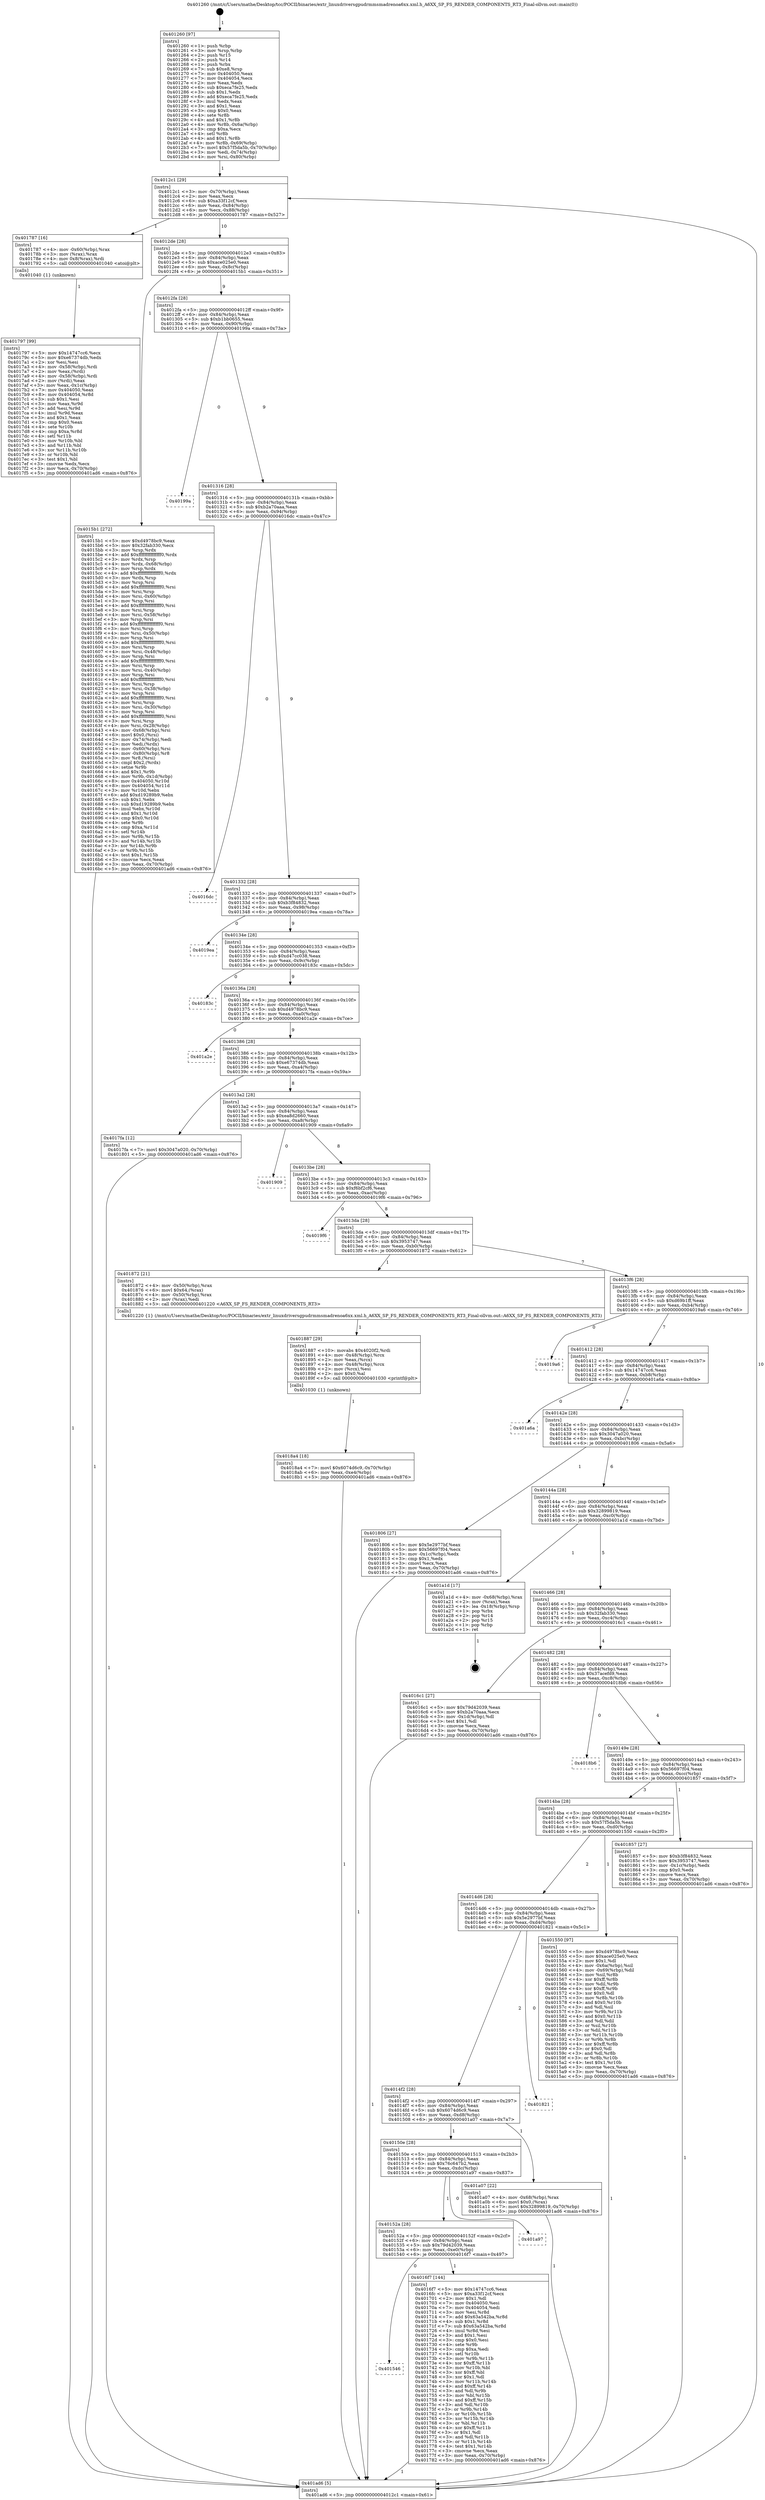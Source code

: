 digraph "0x401260" {
  label = "0x401260 (/mnt/c/Users/mathe/Desktop/tcc/POCII/binaries/extr_linuxdriversgpudrmmsmadrenoa6xx.xml.h_A6XX_SP_FS_RENDER_COMPONENTS_RT3_Final-ollvm.out::main(0))"
  labelloc = "t"
  node[shape=record]

  Entry [label="",width=0.3,height=0.3,shape=circle,fillcolor=black,style=filled]
  "0x4012c1" [label="{
     0x4012c1 [29]\l
     | [instrs]\l
     &nbsp;&nbsp;0x4012c1 \<+3\>: mov -0x70(%rbp),%eax\l
     &nbsp;&nbsp;0x4012c4 \<+2\>: mov %eax,%ecx\l
     &nbsp;&nbsp;0x4012c6 \<+6\>: sub $0xa33f12cf,%ecx\l
     &nbsp;&nbsp;0x4012cc \<+6\>: mov %eax,-0x84(%rbp)\l
     &nbsp;&nbsp;0x4012d2 \<+6\>: mov %ecx,-0x88(%rbp)\l
     &nbsp;&nbsp;0x4012d8 \<+6\>: je 0000000000401787 \<main+0x527\>\l
  }"]
  "0x401787" [label="{
     0x401787 [16]\l
     | [instrs]\l
     &nbsp;&nbsp;0x401787 \<+4\>: mov -0x60(%rbp),%rax\l
     &nbsp;&nbsp;0x40178b \<+3\>: mov (%rax),%rax\l
     &nbsp;&nbsp;0x40178e \<+4\>: mov 0x8(%rax),%rdi\l
     &nbsp;&nbsp;0x401792 \<+5\>: call 0000000000401040 \<atoi@plt\>\l
     | [calls]\l
     &nbsp;&nbsp;0x401040 \{1\} (unknown)\l
  }"]
  "0x4012de" [label="{
     0x4012de [28]\l
     | [instrs]\l
     &nbsp;&nbsp;0x4012de \<+5\>: jmp 00000000004012e3 \<main+0x83\>\l
     &nbsp;&nbsp;0x4012e3 \<+6\>: mov -0x84(%rbp),%eax\l
     &nbsp;&nbsp;0x4012e9 \<+5\>: sub $0xace025e0,%eax\l
     &nbsp;&nbsp;0x4012ee \<+6\>: mov %eax,-0x8c(%rbp)\l
     &nbsp;&nbsp;0x4012f4 \<+6\>: je 00000000004015b1 \<main+0x351\>\l
  }"]
  Exit [label="",width=0.3,height=0.3,shape=circle,fillcolor=black,style=filled,peripheries=2]
  "0x4015b1" [label="{
     0x4015b1 [272]\l
     | [instrs]\l
     &nbsp;&nbsp;0x4015b1 \<+5\>: mov $0xd4978bc9,%eax\l
     &nbsp;&nbsp;0x4015b6 \<+5\>: mov $0x32fab330,%ecx\l
     &nbsp;&nbsp;0x4015bb \<+3\>: mov %rsp,%rdx\l
     &nbsp;&nbsp;0x4015be \<+4\>: add $0xfffffffffffffff0,%rdx\l
     &nbsp;&nbsp;0x4015c2 \<+3\>: mov %rdx,%rsp\l
     &nbsp;&nbsp;0x4015c5 \<+4\>: mov %rdx,-0x68(%rbp)\l
     &nbsp;&nbsp;0x4015c9 \<+3\>: mov %rsp,%rdx\l
     &nbsp;&nbsp;0x4015cc \<+4\>: add $0xfffffffffffffff0,%rdx\l
     &nbsp;&nbsp;0x4015d0 \<+3\>: mov %rdx,%rsp\l
     &nbsp;&nbsp;0x4015d3 \<+3\>: mov %rsp,%rsi\l
     &nbsp;&nbsp;0x4015d6 \<+4\>: add $0xfffffffffffffff0,%rsi\l
     &nbsp;&nbsp;0x4015da \<+3\>: mov %rsi,%rsp\l
     &nbsp;&nbsp;0x4015dd \<+4\>: mov %rsi,-0x60(%rbp)\l
     &nbsp;&nbsp;0x4015e1 \<+3\>: mov %rsp,%rsi\l
     &nbsp;&nbsp;0x4015e4 \<+4\>: add $0xfffffffffffffff0,%rsi\l
     &nbsp;&nbsp;0x4015e8 \<+3\>: mov %rsi,%rsp\l
     &nbsp;&nbsp;0x4015eb \<+4\>: mov %rsi,-0x58(%rbp)\l
     &nbsp;&nbsp;0x4015ef \<+3\>: mov %rsp,%rsi\l
     &nbsp;&nbsp;0x4015f2 \<+4\>: add $0xfffffffffffffff0,%rsi\l
     &nbsp;&nbsp;0x4015f6 \<+3\>: mov %rsi,%rsp\l
     &nbsp;&nbsp;0x4015f9 \<+4\>: mov %rsi,-0x50(%rbp)\l
     &nbsp;&nbsp;0x4015fd \<+3\>: mov %rsp,%rsi\l
     &nbsp;&nbsp;0x401600 \<+4\>: add $0xfffffffffffffff0,%rsi\l
     &nbsp;&nbsp;0x401604 \<+3\>: mov %rsi,%rsp\l
     &nbsp;&nbsp;0x401607 \<+4\>: mov %rsi,-0x48(%rbp)\l
     &nbsp;&nbsp;0x40160b \<+3\>: mov %rsp,%rsi\l
     &nbsp;&nbsp;0x40160e \<+4\>: add $0xfffffffffffffff0,%rsi\l
     &nbsp;&nbsp;0x401612 \<+3\>: mov %rsi,%rsp\l
     &nbsp;&nbsp;0x401615 \<+4\>: mov %rsi,-0x40(%rbp)\l
     &nbsp;&nbsp;0x401619 \<+3\>: mov %rsp,%rsi\l
     &nbsp;&nbsp;0x40161c \<+4\>: add $0xfffffffffffffff0,%rsi\l
     &nbsp;&nbsp;0x401620 \<+3\>: mov %rsi,%rsp\l
     &nbsp;&nbsp;0x401623 \<+4\>: mov %rsi,-0x38(%rbp)\l
     &nbsp;&nbsp;0x401627 \<+3\>: mov %rsp,%rsi\l
     &nbsp;&nbsp;0x40162a \<+4\>: add $0xfffffffffffffff0,%rsi\l
     &nbsp;&nbsp;0x40162e \<+3\>: mov %rsi,%rsp\l
     &nbsp;&nbsp;0x401631 \<+4\>: mov %rsi,-0x30(%rbp)\l
     &nbsp;&nbsp;0x401635 \<+3\>: mov %rsp,%rsi\l
     &nbsp;&nbsp;0x401638 \<+4\>: add $0xfffffffffffffff0,%rsi\l
     &nbsp;&nbsp;0x40163c \<+3\>: mov %rsi,%rsp\l
     &nbsp;&nbsp;0x40163f \<+4\>: mov %rsi,-0x28(%rbp)\l
     &nbsp;&nbsp;0x401643 \<+4\>: mov -0x68(%rbp),%rsi\l
     &nbsp;&nbsp;0x401647 \<+6\>: movl $0x0,(%rsi)\l
     &nbsp;&nbsp;0x40164d \<+3\>: mov -0x74(%rbp),%edi\l
     &nbsp;&nbsp;0x401650 \<+2\>: mov %edi,(%rdx)\l
     &nbsp;&nbsp;0x401652 \<+4\>: mov -0x60(%rbp),%rsi\l
     &nbsp;&nbsp;0x401656 \<+4\>: mov -0x80(%rbp),%r8\l
     &nbsp;&nbsp;0x40165a \<+3\>: mov %r8,(%rsi)\l
     &nbsp;&nbsp;0x40165d \<+3\>: cmpl $0x2,(%rdx)\l
     &nbsp;&nbsp;0x401660 \<+4\>: setne %r9b\l
     &nbsp;&nbsp;0x401664 \<+4\>: and $0x1,%r9b\l
     &nbsp;&nbsp;0x401668 \<+4\>: mov %r9b,-0x1d(%rbp)\l
     &nbsp;&nbsp;0x40166c \<+8\>: mov 0x404050,%r10d\l
     &nbsp;&nbsp;0x401674 \<+8\>: mov 0x404054,%r11d\l
     &nbsp;&nbsp;0x40167c \<+3\>: mov %r10d,%ebx\l
     &nbsp;&nbsp;0x40167f \<+6\>: add $0xd19289b9,%ebx\l
     &nbsp;&nbsp;0x401685 \<+3\>: sub $0x1,%ebx\l
     &nbsp;&nbsp;0x401688 \<+6\>: sub $0xd19289b9,%ebx\l
     &nbsp;&nbsp;0x40168e \<+4\>: imul %ebx,%r10d\l
     &nbsp;&nbsp;0x401692 \<+4\>: and $0x1,%r10d\l
     &nbsp;&nbsp;0x401696 \<+4\>: cmp $0x0,%r10d\l
     &nbsp;&nbsp;0x40169a \<+4\>: sete %r9b\l
     &nbsp;&nbsp;0x40169e \<+4\>: cmp $0xa,%r11d\l
     &nbsp;&nbsp;0x4016a2 \<+4\>: setl %r14b\l
     &nbsp;&nbsp;0x4016a6 \<+3\>: mov %r9b,%r15b\l
     &nbsp;&nbsp;0x4016a9 \<+3\>: and %r14b,%r15b\l
     &nbsp;&nbsp;0x4016ac \<+3\>: xor %r14b,%r9b\l
     &nbsp;&nbsp;0x4016af \<+3\>: or %r9b,%r15b\l
     &nbsp;&nbsp;0x4016b2 \<+4\>: test $0x1,%r15b\l
     &nbsp;&nbsp;0x4016b6 \<+3\>: cmovne %ecx,%eax\l
     &nbsp;&nbsp;0x4016b9 \<+3\>: mov %eax,-0x70(%rbp)\l
     &nbsp;&nbsp;0x4016bc \<+5\>: jmp 0000000000401ad6 \<main+0x876\>\l
  }"]
  "0x4012fa" [label="{
     0x4012fa [28]\l
     | [instrs]\l
     &nbsp;&nbsp;0x4012fa \<+5\>: jmp 00000000004012ff \<main+0x9f\>\l
     &nbsp;&nbsp;0x4012ff \<+6\>: mov -0x84(%rbp),%eax\l
     &nbsp;&nbsp;0x401305 \<+5\>: sub $0xb1bb0655,%eax\l
     &nbsp;&nbsp;0x40130a \<+6\>: mov %eax,-0x90(%rbp)\l
     &nbsp;&nbsp;0x401310 \<+6\>: je 000000000040199a \<main+0x73a\>\l
  }"]
  "0x4018a4" [label="{
     0x4018a4 [18]\l
     | [instrs]\l
     &nbsp;&nbsp;0x4018a4 \<+7\>: movl $0x6074d6c9,-0x70(%rbp)\l
     &nbsp;&nbsp;0x4018ab \<+6\>: mov %eax,-0xe4(%rbp)\l
     &nbsp;&nbsp;0x4018b1 \<+5\>: jmp 0000000000401ad6 \<main+0x876\>\l
  }"]
  "0x40199a" [label="{
     0x40199a\l
  }", style=dashed]
  "0x401316" [label="{
     0x401316 [28]\l
     | [instrs]\l
     &nbsp;&nbsp;0x401316 \<+5\>: jmp 000000000040131b \<main+0xbb\>\l
     &nbsp;&nbsp;0x40131b \<+6\>: mov -0x84(%rbp),%eax\l
     &nbsp;&nbsp;0x401321 \<+5\>: sub $0xb2a70aaa,%eax\l
     &nbsp;&nbsp;0x401326 \<+6\>: mov %eax,-0x94(%rbp)\l
     &nbsp;&nbsp;0x40132c \<+6\>: je 00000000004016dc \<main+0x47c\>\l
  }"]
  "0x401887" [label="{
     0x401887 [29]\l
     | [instrs]\l
     &nbsp;&nbsp;0x401887 \<+10\>: movabs $0x4020f2,%rdi\l
     &nbsp;&nbsp;0x401891 \<+4\>: mov -0x48(%rbp),%rcx\l
     &nbsp;&nbsp;0x401895 \<+2\>: mov %eax,(%rcx)\l
     &nbsp;&nbsp;0x401897 \<+4\>: mov -0x48(%rbp),%rcx\l
     &nbsp;&nbsp;0x40189b \<+2\>: mov (%rcx),%esi\l
     &nbsp;&nbsp;0x40189d \<+2\>: mov $0x0,%al\l
     &nbsp;&nbsp;0x40189f \<+5\>: call 0000000000401030 \<printf@plt\>\l
     | [calls]\l
     &nbsp;&nbsp;0x401030 \{1\} (unknown)\l
  }"]
  "0x4016dc" [label="{
     0x4016dc\l
  }", style=dashed]
  "0x401332" [label="{
     0x401332 [28]\l
     | [instrs]\l
     &nbsp;&nbsp;0x401332 \<+5\>: jmp 0000000000401337 \<main+0xd7\>\l
     &nbsp;&nbsp;0x401337 \<+6\>: mov -0x84(%rbp),%eax\l
     &nbsp;&nbsp;0x40133d \<+5\>: sub $0xb3f84832,%eax\l
     &nbsp;&nbsp;0x401342 \<+6\>: mov %eax,-0x98(%rbp)\l
     &nbsp;&nbsp;0x401348 \<+6\>: je 00000000004019ea \<main+0x78a\>\l
  }"]
  "0x401797" [label="{
     0x401797 [99]\l
     | [instrs]\l
     &nbsp;&nbsp;0x401797 \<+5\>: mov $0x14747cc6,%ecx\l
     &nbsp;&nbsp;0x40179c \<+5\>: mov $0xe67374db,%edx\l
     &nbsp;&nbsp;0x4017a1 \<+2\>: xor %esi,%esi\l
     &nbsp;&nbsp;0x4017a3 \<+4\>: mov -0x58(%rbp),%rdi\l
     &nbsp;&nbsp;0x4017a7 \<+2\>: mov %eax,(%rdi)\l
     &nbsp;&nbsp;0x4017a9 \<+4\>: mov -0x58(%rbp),%rdi\l
     &nbsp;&nbsp;0x4017ad \<+2\>: mov (%rdi),%eax\l
     &nbsp;&nbsp;0x4017af \<+3\>: mov %eax,-0x1c(%rbp)\l
     &nbsp;&nbsp;0x4017b2 \<+7\>: mov 0x404050,%eax\l
     &nbsp;&nbsp;0x4017b9 \<+8\>: mov 0x404054,%r8d\l
     &nbsp;&nbsp;0x4017c1 \<+3\>: sub $0x1,%esi\l
     &nbsp;&nbsp;0x4017c4 \<+3\>: mov %eax,%r9d\l
     &nbsp;&nbsp;0x4017c7 \<+3\>: add %esi,%r9d\l
     &nbsp;&nbsp;0x4017ca \<+4\>: imul %r9d,%eax\l
     &nbsp;&nbsp;0x4017ce \<+3\>: and $0x1,%eax\l
     &nbsp;&nbsp;0x4017d1 \<+3\>: cmp $0x0,%eax\l
     &nbsp;&nbsp;0x4017d4 \<+4\>: sete %r10b\l
     &nbsp;&nbsp;0x4017d8 \<+4\>: cmp $0xa,%r8d\l
     &nbsp;&nbsp;0x4017dc \<+4\>: setl %r11b\l
     &nbsp;&nbsp;0x4017e0 \<+3\>: mov %r10b,%bl\l
     &nbsp;&nbsp;0x4017e3 \<+3\>: and %r11b,%bl\l
     &nbsp;&nbsp;0x4017e6 \<+3\>: xor %r11b,%r10b\l
     &nbsp;&nbsp;0x4017e9 \<+3\>: or %r10b,%bl\l
     &nbsp;&nbsp;0x4017ec \<+3\>: test $0x1,%bl\l
     &nbsp;&nbsp;0x4017ef \<+3\>: cmovne %edx,%ecx\l
     &nbsp;&nbsp;0x4017f2 \<+3\>: mov %ecx,-0x70(%rbp)\l
     &nbsp;&nbsp;0x4017f5 \<+5\>: jmp 0000000000401ad6 \<main+0x876\>\l
  }"]
  "0x4019ea" [label="{
     0x4019ea\l
  }", style=dashed]
  "0x40134e" [label="{
     0x40134e [28]\l
     | [instrs]\l
     &nbsp;&nbsp;0x40134e \<+5\>: jmp 0000000000401353 \<main+0xf3\>\l
     &nbsp;&nbsp;0x401353 \<+6\>: mov -0x84(%rbp),%eax\l
     &nbsp;&nbsp;0x401359 \<+5\>: sub $0xd47cc038,%eax\l
     &nbsp;&nbsp;0x40135e \<+6\>: mov %eax,-0x9c(%rbp)\l
     &nbsp;&nbsp;0x401364 \<+6\>: je 000000000040183c \<main+0x5dc\>\l
  }"]
  "0x401546" [label="{
     0x401546\l
  }", style=dashed]
  "0x40183c" [label="{
     0x40183c\l
  }", style=dashed]
  "0x40136a" [label="{
     0x40136a [28]\l
     | [instrs]\l
     &nbsp;&nbsp;0x40136a \<+5\>: jmp 000000000040136f \<main+0x10f\>\l
     &nbsp;&nbsp;0x40136f \<+6\>: mov -0x84(%rbp),%eax\l
     &nbsp;&nbsp;0x401375 \<+5\>: sub $0xd4978bc9,%eax\l
     &nbsp;&nbsp;0x40137a \<+6\>: mov %eax,-0xa0(%rbp)\l
     &nbsp;&nbsp;0x401380 \<+6\>: je 0000000000401a2e \<main+0x7ce\>\l
  }"]
  "0x4016f7" [label="{
     0x4016f7 [144]\l
     | [instrs]\l
     &nbsp;&nbsp;0x4016f7 \<+5\>: mov $0x14747cc6,%eax\l
     &nbsp;&nbsp;0x4016fc \<+5\>: mov $0xa33f12cf,%ecx\l
     &nbsp;&nbsp;0x401701 \<+2\>: mov $0x1,%dl\l
     &nbsp;&nbsp;0x401703 \<+7\>: mov 0x404050,%esi\l
     &nbsp;&nbsp;0x40170a \<+7\>: mov 0x404054,%edi\l
     &nbsp;&nbsp;0x401711 \<+3\>: mov %esi,%r8d\l
     &nbsp;&nbsp;0x401714 \<+7\>: add $0x63a542ba,%r8d\l
     &nbsp;&nbsp;0x40171b \<+4\>: sub $0x1,%r8d\l
     &nbsp;&nbsp;0x40171f \<+7\>: sub $0x63a542ba,%r8d\l
     &nbsp;&nbsp;0x401726 \<+4\>: imul %r8d,%esi\l
     &nbsp;&nbsp;0x40172a \<+3\>: and $0x1,%esi\l
     &nbsp;&nbsp;0x40172d \<+3\>: cmp $0x0,%esi\l
     &nbsp;&nbsp;0x401730 \<+4\>: sete %r9b\l
     &nbsp;&nbsp;0x401734 \<+3\>: cmp $0xa,%edi\l
     &nbsp;&nbsp;0x401737 \<+4\>: setl %r10b\l
     &nbsp;&nbsp;0x40173b \<+3\>: mov %r9b,%r11b\l
     &nbsp;&nbsp;0x40173e \<+4\>: xor $0xff,%r11b\l
     &nbsp;&nbsp;0x401742 \<+3\>: mov %r10b,%bl\l
     &nbsp;&nbsp;0x401745 \<+3\>: xor $0xff,%bl\l
     &nbsp;&nbsp;0x401748 \<+3\>: xor $0x1,%dl\l
     &nbsp;&nbsp;0x40174b \<+3\>: mov %r11b,%r14b\l
     &nbsp;&nbsp;0x40174e \<+4\>: and $0xff,%r14b\l
     &nbsp;&nbsp;0x401752 \<+3\>: and %dl,%r9b\l
     &nbsp;&nbsp;0x401755 \<+3\>: mov %bl,%r15b\l
     &nbsp;&nbsp;0x401758 \<+4\>: and $0xff,%r15b\l
     &nbsp;&nbsp;0x40175c \<+3\>: and %dl,%r10b\l
     &nbsp;&nbsp;0x40175f \<+3\>: or %r9b,%r14b\l
     &nbsp;&nbsp;0x401762 \<+3\>: or %r10b,%r15b\l
     &nbsp;&nbsp;0x401765 \<+3\>: xor %r15b,%r14b\l
     &nbsp;&nbsp;0x401768 \<+3\>: or %bl,%r11b\l
     &nbsp;&nbsp;0x40176b \<+4\>: xor $0xff,%r11b\l
     &nbsp;&nbsp;0x40176f \<+3\>: or $0x1,%dl\l
     &nbsp;&nbsp;0x401772 \<+3\>: and %dl,%r11b\l
     &nbsp;&nbsp;0x401775 \<+3\>: or %r11b,%r14b\l
     &nbsp;&nbsp;0x401778 \<+4\>: test $0x1,%r14b\l
     &nbsp;&nbsp;0x40177c \<+3\>: cmovne %ecx,%eax\l
     &nbsp;&nbsp;0x40177f \<+3\>: mov %eax,-0x70(%rbp)\l
     &nbsp;&nbsp;0x401782 \<+5\>: jmp 0000000000401ad6 \<main+0x876\>\l
  }"]
  "0x401a2e" [label="{
     0x401a2e\l
  }", style=dashed]
  "0x401386" [label="{
     0x401386 [28]\l
     | [instrs]\l
     &nbsp;&nbsp;0x401386 \<+5\>: jmp 000000000040138b \<main+0x12b\>\l
     &nbsp;&nbsp;0x40138b \<+6\>: mov -0x84(%rbp),%eax\l
     &nbsp;&nbsp;0x401391 \<+5\>: sub $0xe67374db,%eax\l
     &nbsp;&nbsp;0x401396 \<+6\>: mov %eax,-0xa4(%rbp)\l
     &nbsp;&nbsp;0x40139c \<+6\>: je 00000000004017fa \<main+0x59a\>\l
  }"]
  "0x40152a" [label="{
     0x40152a [28]\l
     | [instrs]\l
     &nbsp;&nbsp;0x40152a \<+5\>: jmp 000000000040152f \<main+0x2cf\>\l
     &nbsp;&nbsp;0x40152f \<+6\>: mov -0x84(%rbp),%eax\l
     &nbsp;&nbsp;0x401535 \<+5\>: sub $0x79d42039,%eax\l
     &nbsp;&nbsp;0x40153a \<+6\>: mov %eax,-0xe0(%rbp)\l
     &nbsp;&nbsp;0x401540 \<+6\>: je 00000000004016f7 \<main+0x497\>\l
  }"]
  "0x4017fa" [label="{
     0x4017fa [12]\l
     | [instrs]\l
     &nbsp;&nbsp;0x4017fa \<+7\>: movl $0x3047a020,-0x70(%rbp)\l
     &nbsp;&nbsp;0x401801 \<+5\>: jmp 0000000000401ad6 \<main+0x876\>\l
  }"]
  "0x4013a2" [label="{
     0x4013a2 [28]\l
     | [instrs]\l
     &nbsp;&nbsp;0x4013a2 \<+5\>: jmp 00000000004013a7 \<main+0x147\>\l
     &nbsp;&nbsp;0x4013a7 \<+6\>: mov -0x84(%rbp),%eax\l
     &nbsp;&nbsp;0x4013ad \<+5\>: sub $0xea8d2660,%eax\l
     &nbsp;&nbsp;0x4013b2 \<+6\>: mov %eax,-0xa8(%rbp)\l
     &nbsp;&nbsp;0x4013b8 \<+6\>: je 0000000000401909 \<main+0x6a9\>\l
  }"]
  "0x401a97" [label="{
     0x401a97\l
  }", style=dashed]
  "0x401909" [label="{
     0x401909\l
  }", style=dashed]
  "0x4013be" [label="{
     0x4013be [28]\l
     | [instrs]\l
     &nbsp;&nbsp;0x4013be \<+5\>: jmp 00000000004013c3 \<main+0x163\>\l
     &nbsp;&nbsp;0x4013c3 \<+6\>: mov -0x84(%rbp),%eax\l
     &nbsp;&nbsp;0x4013c9 \<+5\>: sub $0xf6bf2cf6,%eax\l
     &nbsp;&nbsp;0x4013ce \<+6\>: mov %eax,-0xac(%rbp)\l
     &nbsp;&nbsp;0x4013d4 \<+6\>: je 00000000004019f6 \<main+0x796\>\l
  }"]
  "0x40150e" [label="{
     0x40150e [28]\l
     | [instrs]\l
     &nbsp;&nbsp;0x40150e \<+5\>: jmp 0000000000401513 \<main+0x2b3\>\l
     &nbsp;&nbsp;0x401513 \<+6\>: mov -0x84(%rbp),%eax\l
     &nbsp;&nbsp;0x401519 \<+5\>: sub $0x76c647b2,%eax\l
     &nbsp;&nbsp;0x40151e \<+6\>: mov %eax,-0xdc(%rbp)\l
     &nbsp;&nbsp;0x401524 \<+6\>: je 0000000000401a97 \<main+0x837\>\l
  }"]
  "0x4019f6" [label="{
     0x4019f6\l
  }", style=dashed]
  "0x4013da" [label="{
     0x4013da [28]\l
     | [instrs]\l
     &nbsp;&nbsp;0x4013da \<+5\>: jmp 00000000004013df \<main+0x17f\>\l
     &nbsp;&nbsp;0x4013df \<+6\>: mov -0x84(%rbp),%eax\l
     &nbsp;&nbsp;0x4013e5 \<+5\>: sub $0x3953747,%eax\l
     &nbsp;&nbsp;0x4013ea \<+6\>: mov %eax,-0xb0(%rbp)\l
     &nbsp;&nbsp;0x4013f0 \<+6\>: je 0000000000401872 \<main+0x612\>\l
  }"]
  "0x401a07" [label="{
     0x401a07 [22]\l
     | [instrs]\l
     &nbsp;&nbsp;0x401a07 \<+4\>: mov -0x68(%rbp),%rax\l
     &nbsp;&nbsp;0x401a0b \<+6\>: movl $0x0,(%rax)\l
     &nbsp;&nbsp;0x401a11 \<+7\>: movl $0x32899819,-0x70(%rbp)\l
     &nbsp;&nbsp;0x401a18 \<+5\>: jmp 0000000000401ad6 \<main+0x876\>\l
  }"]
  "0x401872" [label="{
     0x401872 [21]\l
     | [instrs]\l
     &nbsp;&nbsp;0x401872 \<+4\>: mov -0x50(%rbp),%rax\l
     &nbsp;&nbsp;0x401876 \<+6\>: movl $0x64,(%rax)\l
     &nbsp;&nbsp;0x40187c \<+4\>: mov -0x50(%rbp),%rax\l
     &nbsp;&nbsp;0x401880 \<+2\>: mov (%rax),%edi\l
     &nbsp;&nbsp;0x401882 \<+5\>: call 0000000000401220 \<A6XX_SP_FS_RENDER_COMPONENTS_RT3\>\l
     | [calls]\l
     &nbsp;&nbsp;0x401220 \{1\} (/mnt/c/Users/mathe/Desktop/tcc/POCII/binaries/extr_linuxdriversgpudrmmsmadrenoa6xx.xml.h_A6XX_SP_FS_RENDER_COMPONENTS_RT3_Final-ollvm.out::A6XX_SP_FS_RENDER_COMPONENTS_RT3)\l
  }"]
  "0x4013f6" [label="{
     0x4013f6 [28]\l
     | [instrs]\l
     &nbsp;&nbsp;0x4013f6 \<+5\>: jmp 00000000004013fb \<main+0x19b\>\l
     &nbsp;&nbsp;0x4013fb \<+6\>: mov -0x84(%rbp),%eax\l
     &nbsp;&nbsp;0x401401 \<+5\>: sub $0xd69b1ff,%eax\l
     &nbsp;&nbsp;0x401406 \<+6\>: mov %eax,-0xb4(%rbp)\l
     &nbsp;&nbsp;0x40140c \<+6\>: je 00000000004019a6 \<main+0x746\>\l
  }"]
  "0x4014f2" [label="{
     0x4014f2 [28]\l
     | [instrs]\l
     &nbsp;&nbsp;0x4014f2 \<+5\>: jmp 00000000004014f7 \<main+0x297\>\l
     &nbsp;&nbsp;0x4014f7 \<+6\>: mov -0x84(%rbp),%eax\l
     &nbsp;&nbsp;0x4014fd \<+5\>: sub $0x6074d6c9,%eax\l
     &nbsp;&nbsp;0x401502 \<+6\>: mov %eax,-0xd8(%rbp)\l
     &nbsp;&nbsp;0x401508 \<+6\>: je 0000000000401a07 \<main+0x7a7\>\l
  }"]
  "0x4019a6" [label="{
     0x4019a6\l
  }", style=dashed]
  "0x401412" [label="{
     0x401412 [28]\l
     | [instrs]\l
     &nbsp;&nbsp;0x401412 \<+5\>: jmp 0000000000401417 \<main+0x1b7\>\l
     &nbsp;&nbsp;0x401417 \<+6\>: mov -0x84(%rbp),%eax\l
     &nbsp;&nbsp;0x40141d \<+5\>: sub $0x14747cc6,%eax\l
     &nbsp;&nbsp;0x401422 \<+6\>: mov %eax,-0xb8(%rbp)\l
     &nbsp;&nbsp;0x401428 \<+6\>: je 0000000000401a6a \<main+0x80a\>\l
  }"]
  "0x401821" [label="{
     0x401821\l
  }", style=dashed]
  "0x401a6a" [label="{
     0x401a6a\l
  }", style=dashed]
  "0x40142e" [label="{
     0x40142e [28]\l
     | [instrs]\l
     &nbsp;&nbsp;0x40142e \<+5\>: jmp 0000000000401433 \<main+0x1d3\>\l
     &nbsp;&nbsp;0x401433 \<+6\>: mov -0x84(%rbp),%eax\l
     &nbsp;&nbsp;0x401439 \<+5\>: sub $0x3047a020,%eax\l
     &nbsp;&nbsp;0x40143e \<+6\>: mov %eax,-0xbc(%rbp)\l
     &nbsp;&nbsp;0x401444 \<+6\>: je 0000000000401806 \<main+0x5a6\>\l
  }"]
  "0x401260" [label="{
     0x401260 [97]\l
     | [instrs]\l
     &nbsp;&nbsp;0x401260 \<+1\>: push %rbp\l
     &nbsp;&nbsp;0x401261 \<+3\>: mov %rsp,%rbp\l
     &nbsp;&nbsp;0x401264 \<+2\>: push %r15\l
     &nbsp;&nbsp;0x401266 \<+2\>: push %r14\l
     &nbsp;&nbsp;0x401268 \<+1\>: push %rbx\l
     &nbsp;&nbsp;0x401269 \<+7\>: sub $0xe8,%rsp\l
     &nbsp;&nbsp;0x401270 \<+7\>: mov 0x404050,%eax\l
     &nbsp;&nbsp;0x401277 \<+7\>: mov 0x404054,%ecx\l
     &nbsp;&nbsp;0x40127e \<+2\>: mov %eax,%edx\l
     &nbsp;&nbsp;0x401280 \<+6\>: sub $0xeca7fe25,%edx\l
     &nbsp;&nbsp;0x401286 \<+3\>: sub $0x1,%edx\l
     &nbsp;&nbsp;0x401289 \<+6\>: add $0xeca7fe25,%edx\l
     &nbsp;&nbsp;0x40128f \<+3\>: imul %edx,%eax\l
     &nbsp;&nbsp;0x401292 \<+3\>: and $0x1,%eax\l
     &nbsp;&nbsp;0x401295 \<+3\>: cmp $0x0,%eax\l
     &nbsp;&nbsp;0x401298 \<+4\>: sete %r8b\l
     &nbsp;&nbsp;0x40129c \<+4\>: and $0x1,%r8b\l
     &nbsp;&nbsp;0x4012a0 \<+4\>: mov %r8b,-0x6a(%rbp)\l
     &nbsp;&nbsp;0x4012a4 \<+3\>: cmp $0xa,%ecx\l
     &nbsp;&nbsp;0x4012a7 \<+4\>: setl %r8b\l
     &nbsp;&nbsp;0x4012ab \<+4\>: and $0x1,%r8b\l
     &nbsp;&nbsp;0x4012af \<+4\>: mov %r8b,-0x69(%rbp)\l
     &nbsp;&nbsp;0x4012b3 \<+7\>: movl $0x57f5da5b,-0x70(%rbp)\l
     &nbsp;&nbsp;0x4012ba \<+3\>: mov %edi,-0x74(%rbp)\l
     &nbsp;&nbsp;0x4012bd \<+4\>: mov %rsi,-0x80(%rbp)\l
  }"]
  "0x401806" [label="{
     0x401806 [27]\l
     | [instrs]\l
     &nbsp;&nbsp;0x401806 \<+5\>: mov $0x5e2977bf,%eax\l
     &nbsp;&nbsp;0x40180b \<+5\>: mov $0x56697f04,%ecx\l
     &nbsp;&nbsp;0x401810 \<+3\>: mov -0x1c(%rbp),%edx\l
     &nbsp;&nbsp;0x401813 \<+3\>: cmp $0x1,%edx\l
     &nbsp;&nbsp;0x401816 \<+3\>: cmovl %ecx,%eax\l
     &nbsp;&nbsp;0x401819 \<+3\>: mov %eax,-0x70(%rbp)\l
     &nbsp;&nbsp;0x40181c \<+5\>: jmp 0000000000401ad6 \<main+0x876\>\l
  }"]
  "0x40144a" [label="{
     0x40144a [28]\l
     | [instrs]\l
     &nbsp;&nbsp;0x40144a \<+5\>: jmp 000000000040144f \<main+0x1ef\>\l
     &nbsp;&nbsp;0x40144f \<+6\>: mov -0x84(%rbp),%eax\l
     &nbsp;&nbsp;0x401455 \<+5\>: sub $0x32899819,%eax\l
     &nbsp;&nbsp;0x40145a \<+6\>: mov %eax,-0xc0(%rbp)\l
     &nbsp;&nbsp;0x401460 \<+6\>: je 0000000000401a1d \<main+0x7bd\>\l
  }"]
  "0x401ad6" [label="{
     0x401ad6 [5]\l
     | [instrs]\l
     &nbsp;&nbsp;0x401ad6 \<+5\>: jmp 00000000004012c1 \<main+0x61\>\l
  }"]
  "0x401a1d" [label="{
     0x401a1d [17]\l
     | [instrs]\l
     &nbsp;&nbsp;0x401a1d \<+4\>: mov -0x68(%rbp),%rax\l
     &nbsp;&nbsp;0x401a21 \<+2\>: mov (%rax),%eax\l
     &nbsp;&nbsp;0x401a23 \<+4\>: lea -0x18(%rbp),%rsp\l
     &nbsp;&nbsp;0x401a27 \<+1\>: pop %rbx\l
     &nbsp;&nbsp;0x401a28 \<+2\>: pop %r14\l
     &nbsp;&nbsp;0x401a2a \<+2\>: pop %r15\l
     &nbsp;&nbsp;0x401a2c \<+1\>: pop %rbp\l
     &nbsp;&nbsp;0x401a2d \<+1\>: ret\l
  }"]
  "0x401466" [label="{
     0x401466 [28]\l
     | [instrs]\l
     &nbsp;&nbsp;0x401466 \<+5\>: jmp 000000000040146b \<main+0x20b\>\l
     &nbsp;&nbsp;0x40146b \<+6\>: mov -0x84(%rbp),%eax\l
     &nbsp;&nbsp;0x401471 \<+5\>: sub $0x32fab330,%eax\l
     &nbsp;&nbsp;0x401476 \<+6\>: mov %eax,-0xc4(%rbp)\l
     &nbsp;&nbsp;0x40147c \<+6\>: je 00000000004016c1 \<main+0x461\>\l
  }"]
  "0x4014d6" [label="{
     0x4014d6 [28]\l
     | [instrs]\l
     &nbsp;&nbsp;0x4014d6 \<+5\>: jmp 00000000004014db \<main+0x27b\>\l
     &nbsp;&nbsp;0x4014db \<+6\>: mov -0x84(%rbp),%eax\l
     &nbsp;&nbsp;0x4014e1 \<+5\>: sub $0x5e2977bf,%eax\l
     &nbsp;&nbsp;0x4014e6 \<+6\>: mov %eax,-0xd4(%rbp)\l
     &nbsp;&nbsp;0x4014ec \<+6\>: je 0000000000401821 \<main+0x5c1\>\l
  }"]
  "0x4016c1" [label="{
     0x4016c1 [27]\l
     | [instrs]\l
     &nbsp;&nbsp;0x4016c1 \<+5\>: mov $0x79d42039,%eax\l
     &nbsp;&nbsp;0x4016c6 \<+5\>: mov $0xb2a70aaa,%ecx\l
     &nbsp;&nbsp;0x4016cb \<+3\>: mov -0x1d(%rbp),%dl\l
     &nbsp;&nbsp;0x4016ce \<+3\>: test $0x1,%dl\l
     &nbsp;&nbsp;0x4016d1 \<+3\>: cmovne %ecx,%eax\l
     &nbsp;&nbsp;0x4016d4 \<+3\>: mov %eax,-0x70(%rbp)\l
     &nbsp;&nbsp;0x4016d7 \<+5\>: jmp 0000000000401ad6 \<main+0x876\>\l
  }"]
  "0x401482" [label="{
     0x401482 [28]\l
     | [instrs]\l
     &nbsp;&nbsp;0x401482 \<+5\>: jmp 0000000000401487 \<main+0x227\>\l
     &nbsp;&nbsp;0x401487 \<+6\>: mov -0x84(%rbp),%eax\l
     &nbsp;&nbsp;0x40148d \<+5\>: sub $0x37acefd9,%eax\l
     &nbsp;&nbsp;0x401492 \<+6\>: mov %eax,-0xc8(%rbp)\l
     &nbsp;&nbsp;0x401498 \<+6\>: je 00000000004018b6 \<main+0x656\>\l
  }"]
  "0x401550" [label="{
     0x401550 [97]\l
     | [instrs]\l
     &nbsp;&nbsp;0x401550 \<+5\>: mov $0xd4978bc9,%eax\l
     &nbsp;&nbsp;0x401555 \<+5\>: mov $0xace025e0,%ecx\l
     &nbsp;&nbsp;0x40155a \<+2\>: mov $0x1,%dl\l
     &nbsp;&nbsp;0x40155c \<+4\>: mov -0x6a(%rbp),%sil\l
     &nbsp;&nbsp;0x401560 \<+4\>: mov -0x69(%rbp),%dil\l
     &nbsp;&nbsp;0x401564 \<+3\>: mov %sil,%r8b\l
     &nbsp;&nbsp;0x401567 \<+4\>: xor $0xff,%r8b\l
     &nbsp;&nbsp;0x40156b \<+3\>: mov %dil,%r9b\l
     &nbsp;&nbsp;0x40156e \<+4\>: xor $0xff,%r9b\l
     &nbsp;&nbsp;0x401572 \<+3\>: xor $0x0,%dl\l
     &nbsp;&nbsp;0x401575 \<+3\>: mov %r8b,%r10b\l
     &nbsp;&nbsp;0x401578 \<+4\>: and $0x0,%r10b\l
     &nbsp;&nbsp;0x40157c \<+3\>: and %dl,%sil\l
     &nbsp;&nbsp;0x40157f \<+3\>: mov %r9b,%r11b\l
     &nbsp;&nbsp;0x401582 \<+4\>: and $0x0,%r11b\l
     &nbsp;&nbsp;0x401586 \<+3\>: and %dl,%dil\l
     &nbsp;&nbsp;0x401589 \<+3\>: or %sil,%r10b\l
     &nbsp;&nbsp;0x40158c \<+3\>: or %dil,%r11b\l
     &nbsp;&nbsp;0x40158f \<+3\>: xor %r11b,%r10b\l
     &nbsp;&nbsp;0x401592 \<+3\>: or %r9b,%r8b\l
     &nbsp;&nbsp;0x401595 \<+4\>: xor $0xff,%r8b\l
     &nbsp;&nbsp;0x401599 \<+3\>: or $0x0,%dl\l
     &nbsp;&nbsp;0x40159c \<+3\>: and %dl,%r8b\l
     &nbsp;&nbsp;0x40159f \<+3\>: or %r8b,%r10b\l
     &nbsp;&nbsp;0x4015a2 \<+4\>: test $0x1,%r10b\l
     &nbsp;&nbsp;0x4015a6 \<+3\>: cmovne %ecx,%eax\l
     &nbsp;&nbsp;0x4015a9 \<+3\>: mov %eax,-0x70(%rbp)\l
     &nbsp;&nbsp;0x4015ac \<+5\>: jmp 0000000000401ad6 \<main+0x876\>\l
  }"]
  "0x4018b6" [label="{
     0x4018b6\l
  }", style=dashed]
  "0x40149e" [label="{
     0x40149e [28]\l
     | [instrs]\l
     &nbsp;&nbsp;0x40149e \<+5\>: jmp 00000000004014a3 \<main+0x243\>\l
     &nbsp;&nbsp;0x4014a3 \<+6\>: mov -0x84(%rbp),%eax\l
     &nbsp;&nbsp;0x4014a9 \<+5\>: sub $0x56697f04,%eax\l
     &nbsp;&nbsp;0x4014ae \<+6\>: mov %eax,-0xcc(%rbp)\l
     &nbsp;&nbsp;0x4014b4 \<+6\>: je 0000000000401857 \<main+0x5f7\>\l
  }"]
  "0x4014ba" [label="{
     0x4014ba [28]\l
     | [instrs]\l
     &nbsp;&nbsp;0x4014ba \<+5\>: jmp 00000000004014bf \<main+0x25f\>\l
     &nbsp;&nbsp;0x4014bf \<+6\>: mov -0x84(%rbp),%eax\l
     &nbsp;&nbsp;0x4014c5 \<+5\>: sub $0x57f5da5b,%eax\l
     &nbsp;&nbsp;0x4014ca \<+6\>: mov %eax,-0xd0(%rbp)\l
     &nbsp;&nbsp;0x4014d0 \<+6\>: je 0000000000401550 \<main+0x2f0\>\l
  }"]
  "0x401857" [label="{
     0x401857 [27]\l
     | [instrs]\l
     &nbsp;&nbsp;0x401857 \<+5\>: mov $0xb3f84832,%eax\l
     &nbsp;&nbsp;0x40185c \<+5\>: mov $0x3953747,%ecx\l
     &nbsp;&nbsp;0x401861 \<+3\>: mov -0x1c(%rbp),%edx\l
     &nbsp;&nbsp;0x401864 \<+3\>: cmp $0x0,%edx\l
     &nbsp;&nbsp;0x401867 \<+3\>: cmove %ecx,%eax\l
     &nbsp;&nbsp;0x40186a \<+3\>: mov %eax,-0x70(%rbp)\l
     &nbsp;&nbsp;0x40186d \<+5\>: jmp 0000000000401ad6 \<main+0x876\>\l
  }"]
  Entry -> "0x401260" [label=" 1"]
  "0x4012c1" -> "0x401787" [label=" 1"]
  "0x4012c1" -> "0x4012de" [label=" 10"]
  "0x401a1d" -> Exit [label=" 1"]
  "0x4012de" -> "0x4015b1" [label=" 1"]
  "0x4012de" -> "0x4012fa" [label=" 9"]
  "0x401a07" -> "0x401ad6" [label=" 1"]
  "0x4012fa" -> "0x40199a" [label=" 0"]
  "0x4012fa" -> "0x401316" [label=" 9"]
  "0x4018a4" -> "0x401ad6" [label=" 1"]
  "0x401316" -> "0x4016dc" [label=" 0"]
  "0x401316" -> "0x401332" [label=" 9"]
  "0x401887" -> "0x4018a4" [label=" 1"]
  "0x401332" -> "0x4019ea" [label=" 0"]
  "0x401332" -> "0x40134e" [label=" 9"]
  "0x401872" -> "0x401887" [label=" 1"]
  "0x40134e" -> "0x40183c" [label=" 0"]
  "0x40134e" -> "0x40136a" [label=" 9"]
  "0x401857" -> "0x401ad6" [label=" 1"]
  "0x40136a" -> "0x401a2e" [label=" 0"]
  "0x40136a" -> "0x401386" [label=" 9"]
  "0x401806" -> "0x401ad6" [label=" 1"]
  "0x401386" -> "0x4017fa" [label=" 1"]
  "0x401386" -> "0x4013a2" [label=" 8"]
  "0x401797" -> "0x401ad6" [label=" 1"]
  "0x4013a2" -> "0x401909" [label=" 0"]
  "0x4013a2" -> "0x4013be" [label=" 8"]
  "0x401787" -> "0x401797" [label=" 1"]
  "0x4013be" -> "0x4019f6" [label=" 0"]
  "0x4013be" -> "0x4013da" [label=" 8"]
  "0x40152a" -> "0x401546" [label=" 0"]
  "0x4013da" -> "0x401872" [label=" 1"]
  "0x4013da" -> "0x4013f6" [label=" 7"]
  "0x40152a" -> "0x4016f7" [label=" 1"]
  "0x4013f6" -> "0x4019a6" [label=" 0"]
  "0x4013f6" -> "0x401412" [label=" 7"]
  "0x40150e" -> "0x40152a" [label=" 1"]
  "0x401412" -> "0x401a6a" [label=" 0"]
  "0x401412" -> "0x40142e" [label=" 7"]
  "0x40150e" -> "0x401a97" [label=" 0"]
  "0x40142e" -> "0x401806" [label=" 1"]
  "0x40142e" -> "0x40144a" [label=" 6"]
  "0x4014f2" -> "0x401a07" [label=" 1"]
  "0x40144a" -> "0x401a1d" [label=" 1"]
  "0x40144a" -> "0x401466" [label=" 5"]
  "0x4017fa" -> "0x401ad6" [label=" 1"]
  "0x401466" -> "0x4016c1" [label=" 1"]
  "0x401466" -> "0x401482" [label=" 4"]
  "0x4014d6" -> "0x4014f2" [label=" 2"]
  "0x401482" -> "0x4018b6" [label=" 0"]
  "0x401482" -> "0x40149e" [label=" 4"]
  "0x4014d6" -> "0x401821" [label=" 0"]
  "0x40149e" -> "0x401857" [label=" 1"]
  "0x40149e" -> "0x4014ba" [label=" 3"]
  "0x4016f7" -> "0x401ad6" [label=" 1"]
  "0x4014ba" -> "0x401550" [label=" 1"]
  "0x4014ba" -> "0x4014d6" [label=" 2"]
  "0x401550" -> "0x401ad6" [label=" 1"]
  "0x401260" -> "0x4012c1" [label=" 1"]
  "0x401ad6" -> "0x4012c1" [label=" 10"]
  "0x4014f2" -> "0x40150e" [label=" 1"]
  "0x4015b1" -> "0x401ad6" [label=" 1"]
  "0x4016c1" -> "0x401ad6" [label=" 1"]
}
